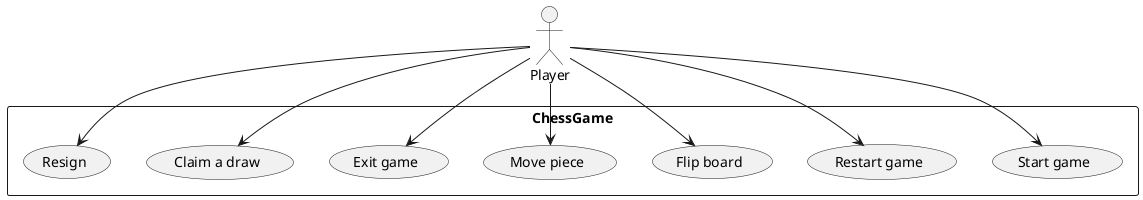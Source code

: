 @startuml chess
actor "Player" as player
rectangle ChessGame {
    usecase "Start game" as start
    usecase "Restart game" as restart
    usecase "Flip board" as flip
    usecase "Move piece" as move
    usecase "Exit game" as exit
    usecase "Claim a draw" as draw
    usecase "Resign" as resign

}


player --> start
player --> move
player --> restart
player --> flip
player --> exit
player --> draw
player --> resign


@enduml